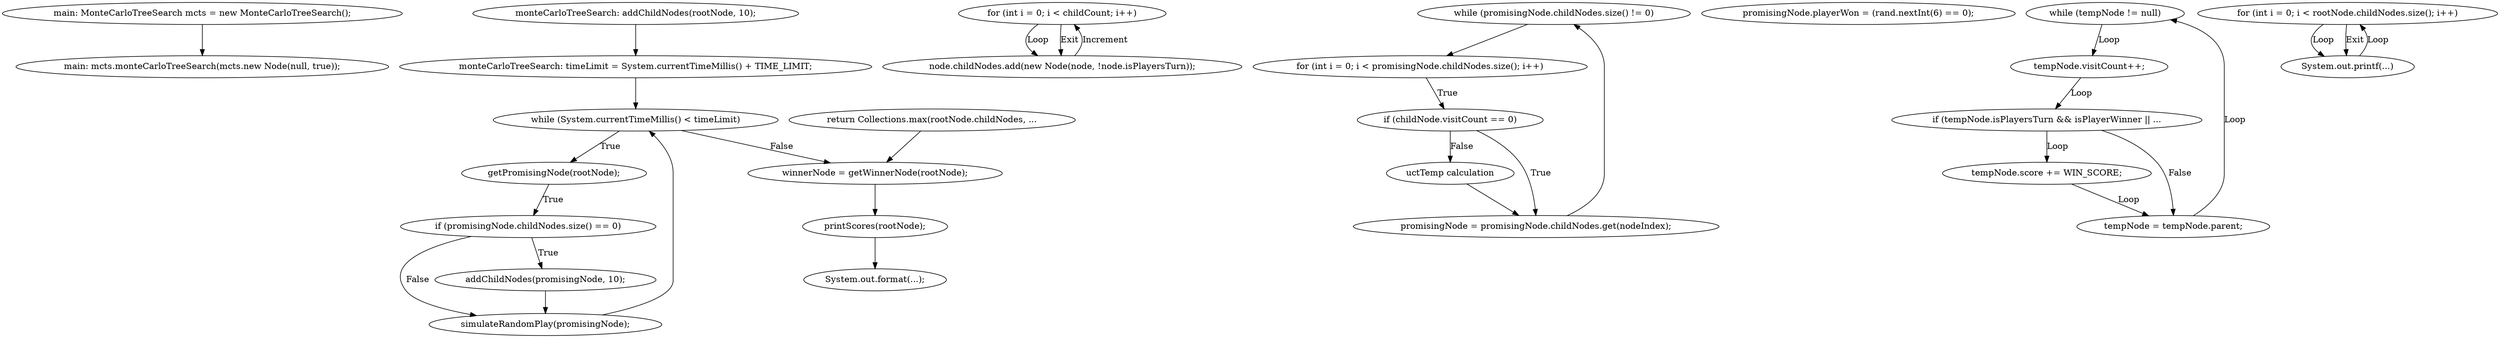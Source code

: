digraph CFG {
    // Main method
    1 [label="main: MonteCarloTreeSearch mcts = new MonteCarloTreeSearch();"];
    2 [label="main: mcts.monteCarloTreeSearch(mcts.new Node(null, true));"];
    1 -> 2;

    // monteCarloTreeSearch method
    3 [label="monteCarloTreeSearch: addChildNodes(rootNode, 10);"];
    4 [label="monteCarloTreeSearch: timeLimit = System.currentTimeMillis() + TIME_LIMIT;"];
    5 [label="while (System.currentTimeMillis() < timeLimit)"];
    6 [label="getPromisingNode(rootNode);"];
    7 [label="if (promisingNode.childNodes.size() == 0)"];
    8 [label="addChildNodes(promisingNode, 10);"];
    9 [label="simulateRandomPlay(promisingNode);"];
    10 [label="winnerNode = getWinnerNode(rootNode);"];
    11 [label="printScores(rootNode);"];
    12 [label="System.out.format(...);"];
    3 -> 4 -> 5;
    5 -> 6 [label="True"];
    6 -> 7 -> 8 [label="True"];
    7 -> 9 [label="False"];
    8 -> 9;
    9 -> 5;
    5 -> 10 [label="False"];
    10 -> 11 -> 12;

    // addChildNodes method
    13 [label="for (int i = 0; i < childCount; i++)"];
    14 [label="node.childNodes.add(new Node(node, !node.isPlayersTurn));"];
    13 -> 14 [label="Loop"];
    14 -> 13 [label="Increment"];
    13 -> 14 [label="Exit"];

    // getPromisingNode method
    15 [label="while (promisingNode.childNodes.size() != 0)"];
    16 [label="for (int i = 0; i < promisingNode.childNodes.size(); i++)"];
    17 [label="if (childNode.visitCount == 0)"];
    18 [label="uctTemp calculation"];
    19 [label="promisingNode = promisingNode.childNodes.get(nodeIndex);"];
    15 -> 16;
    16 -> 17 -> 19 [label="True"];
    17 -> 18 [label="False"];
    18 -> 19;
    19 -> 15;

    // simulateRandomPlay method
    20 [label="promisingNode.playerWon = (rand.nextInt(6) == 0);"];
    21 [label="while (tempNode != null)"];
    22 [label="tempNode.visitCount++;"];
    23 [label="if (tempNode.isPlayersTurn && isPlayerWinner || ..."];
    24 [label="tempNode.score += WIN_SCORE;"];
    25 [label="tempNode = tempNode.parent;"];
    21 -> 22 -> 23 -> 24 -> 25 -> 21 [label="Loop"];
    23 -> 25 [label="False"];

    // getWinnerNode method
    26 [label="return Collections.max(rootNode.childNodes, ..."];
    26 -> 10;

    // printScores method
    27 [label="for (int i = 0; i < rootNode.childNodes.size(); i++)"];
    28 [label="System.out.printf(...)"];
    27 -> 28 -> 27 [label="Loop"];
    27 -> 28 [label="Exit"];
}